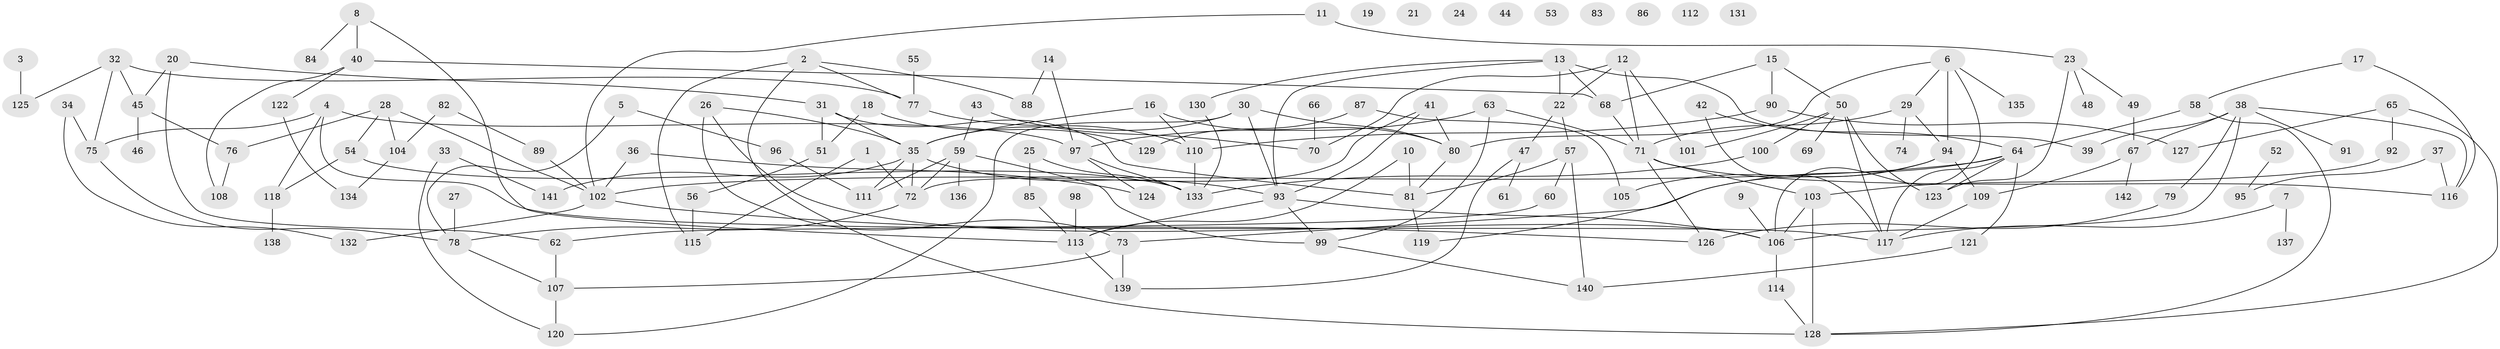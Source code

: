 // coarse degree distribution, {5: 0.125, 1: 0.14583333333333334, 4: 0.125, 2: 0.25, 6: 0.052083333333333336, 7: 0.052083333333333336, 3: 0.11458333333333333, 0: 0.09375, 8: 0.020833333333333332, 9: 0.010416666666666666, 11: 0.010416666666666666}
// Generated by graph-tools (version 1.1) at 2025/23/03/03/25 07:23:29]
// undirected, 142 vertices, 200 edges
graph export_dot {
graph [start="1"]
  node [color=gray90,style=filled];
  1;
  2;
  3;
  4;
  5;
  6;
  7;
  8;
  9;
  10;
  11;
  12;
  13;
  14;
  15;
  16;
  17;
  18;
  19;
  20;
  21;
  22;
  23;
  24;
  25;
  26;
  27;
  28;
  29;
  30;
  31;
  32;
  33;
  34;
  35;
  36;
  37;
  38;
  39;
  40;
  41;
  42;
  43;
  44;
  45;
  46;
  47;
  48;
  49;
  50;
  51;
  52;
  53;
  54;
  55;
  56;
  57;
  58;
  59;
  60;
  61;
  62;
  63;
  64;
  65;
  66;
  67;
  68;
  69;
  70;
  71;
  72;
  73;
  74;
  75;
  76;
  77;
  78;
  79;
  80;
  81;
  82;
  83;
  84;
  85;
  86;
  87;
  88;
  89;
  90;
  91;
  92;
  93;
  94;
  95;
  96;
  97;
  98;
  99;
  100;
  101;
  102;
  103;
  104;
  105;
  106;
  107;
  108;
  109;
  110;
  111;
  112;
  113;
  114;
  115;
  116;
  117;
  118;
  119;
  120;
  121;
  122;
  123;
  124;
  125;
  126;
  127;
  128;
  129;
  130;
  131;
  132;
  133;
  134;
  135;
  136;
  137;
  138;
  139;
  140;
  141;
  142;
  1 -- 72;
  1 -- 115;
  2 -- 77;
  2 -- 88;
  2 -- 115;
  2 -- 128;
  3 -- 125;
  4 -- 75;
  4 -- 97;
  4 -- 117;
  4 -- 118;
  5 -- 78;
  5 -- 96;
  6 -- 29;
  6 -- 80;
  6 -- 94;
  6 -- 106;
  6 -- 135;
  7 -- 117;
  7 -- 137;
  8 -- 40;
  8 -- 84;
  8 -- 113;
  9 -- 106;
  10 -- 81;
  10 -- 113;
  11 -- 23;
  11 -- 102;
  12 -- 22;
  12 -- 70;
  12 -- 71;
  12 -- 101;
  13 -- 22;
  13 -- 39;
  13 -- 68;
  13 -- 93;
  13 -- 130;
  14 -- 88;
  14 -- 97;
  15 -- 50;
  15 -- 68;
  15 -- 90;
  16 -- 35;
  16 -- 80;
  16 -- 110;
  17 -- 58;
  17 -- 116;
  18 -- 51;
  18 -- 129;
  20 -- 31;
  20 -- 45;
  20 -- 62;
  22 -- 47;
  22 -- 57;
  23 -- 48;
  23 -- 49;
  23 -- 123;
  25 -- 85;
  25 -- 133;
  26 -- 35;
  26 -- 73;
  26 -- 106;
  27 -- 78;
  28 -- 54;
  28 -- 76;
  28 -- 102;
  28 -- 104;
  29 -- 71;
  29 -- 74;
  29 -- 94;
  30 -- 35;
  30 -- 80;
  30 -- 93;
  30 -- 120;
  31 -- 35;
  31 -- 51;
  31 -- 81;
  32 -- 45;
  32 -- 75;
  32 -- 77;
  32 -- 125;
  33 -- 120;
  33 -- 141;
  34 -- 75;
  34 -- 132;
  35 -- 72;
  35 -- 93;
  35 -- 111;
  35 -- 141;
  36 -- 102;
  36 -- 124;
  37 -- 95;
  37 -- 116;
  38 -- 39;
  38 -- 67;
  38 -- 79;
  38 -- 91;
  38 -- 106;
  38 -- 116;
  40 -- 68;
  40 -- 108;
  40 -- 122;
  41 -- 72;
  41 -- 80;
  41 -- 93;
  42 -- 64;
  42 -- 117;
  43 -- 59;
  43 -- 70;
  45 -- 46;
  45 -- 76;
  47 -- 61;
  47 -- 139;
  49 -- 67;
  50 -- 69;
  50 -- 100;
  50 -- 101;
  50 -- 117;
  50 -- 123;
  51 -- 56;
  52 -- 95;
  54 -- 118;
  54 -- 133;
  55 -- 77;
  56 -- 115;
  57 -- 60;
  57 -- 81;
  57 -- 140;
  58 -- 64;
  58 -- 128;
  59 -- 72;
  59 -- 99;
  59 -- 111;
  59 -- 136;
  60 -- 62;
  62 -- 107;
  63 -- 71;
  63 -- 97;
  63 -- 99;
  64 -- 73;
  64 -- 102;
  64 -- 117;
  64 -- 121;
  64 -- 123;
  65 -- 92;
  65 -- 127;
  65 -- 128;
  66 -- 70;
  67 -- 109;
  67 -- 142;
  68 -- 71;
  71 -- 103;
  71 -- 116;
  71 -- 126;
  72 -- 78;
  73 -- 107;
  73 -- 139;
  75 -- 78;
  76 -- 108;
  77 -- 110;
  78 -- 107;
  79 -- 126;
  80 -- 81;
  81 -- 119;
  82 -- 89;
  82 -- 104;
  85 -- 113;
  87 -- 105;
  87 -- 129;
  89 -- 102;
  90 -- 110;
  90 -- 127;
  92 -- 103;
  93 -- 99;
  93 -- 106;
  93 -- 113;
  94 -- 105;
  94 -- 109;
  94 -- 119;
  96 -- 111;
  97 -- 124;
  97 -- 133;
  98 -- 113;
  99 -- 140;
  100 -- 133;
  102 -- 126;
  102 -- 132;
  103 -- 106;
  103 -- 128;
  104 -- 134;
  106 -- 114;
  107 -- 120;
  109 -- 117;
  110 -- 133;
  113 -- 139;
  114 -- 128;
  118 -- 138;
  121 -- 140;
  122 -- 134;
  130 -- 133;
}
